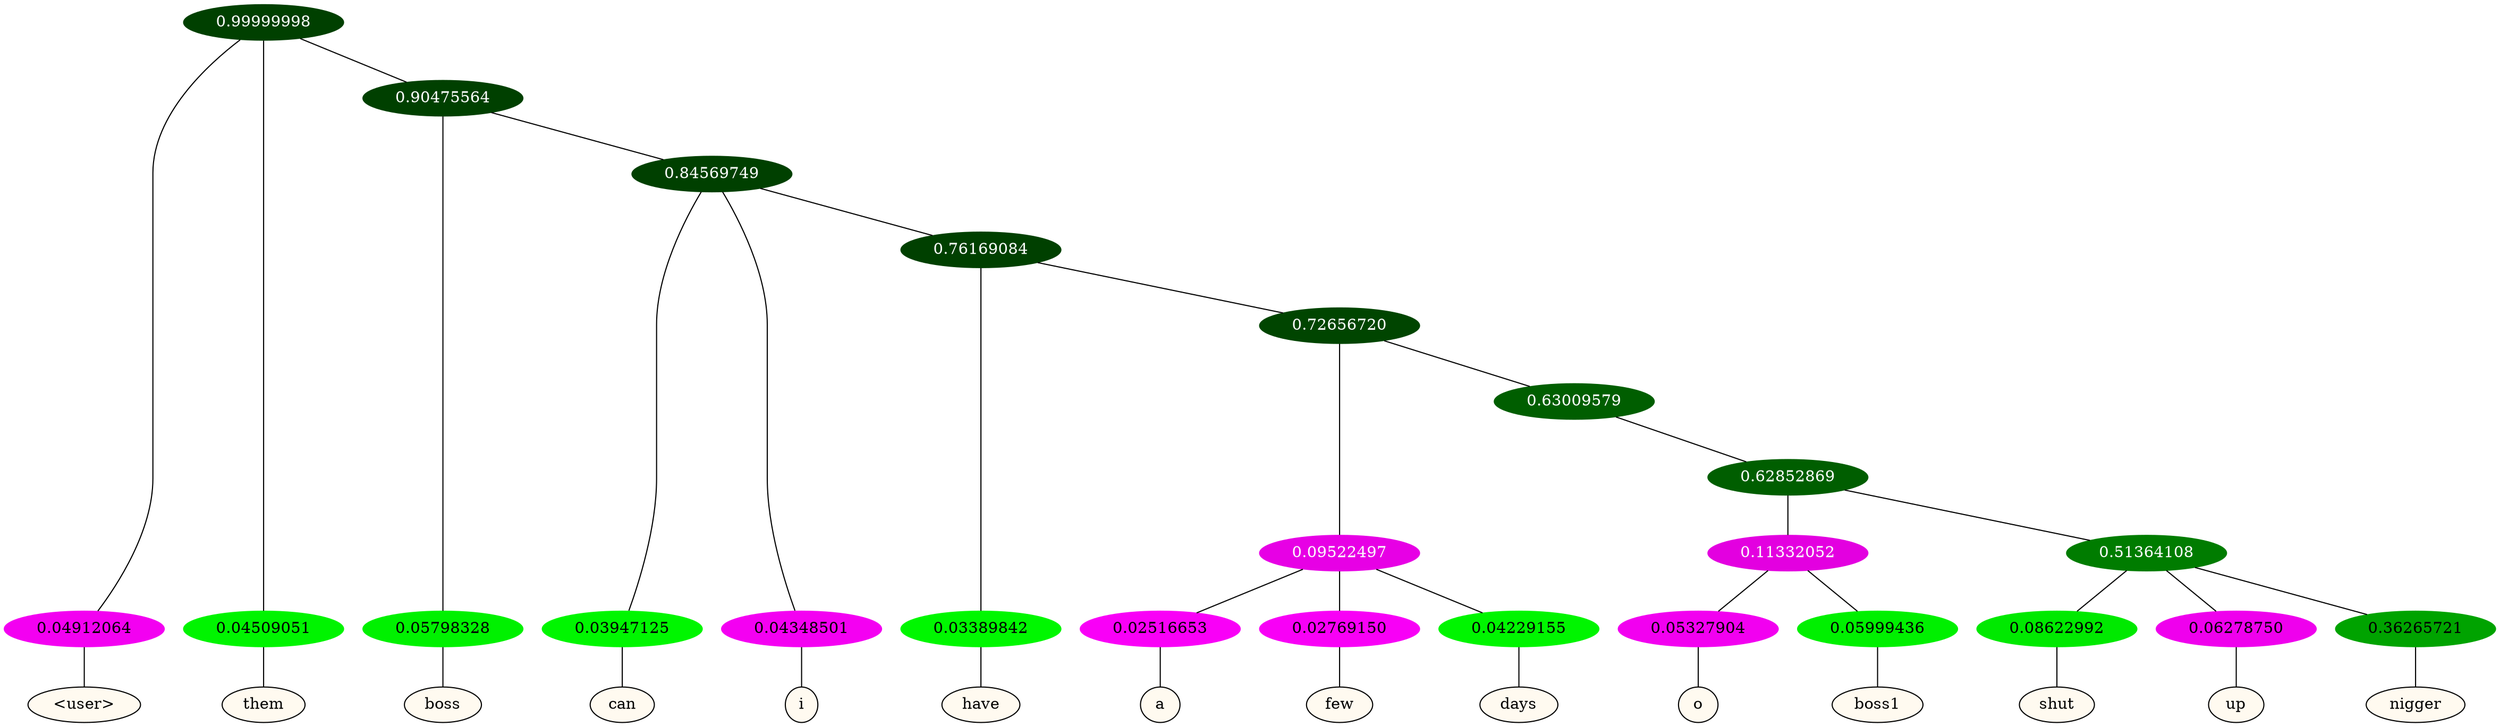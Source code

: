 graph {
	node [format=png height=0.15 nodesep=0.001 ordering=out overlap=prism overlap_scaling=0.01 ranksep=0.001 ratio=0.2 style=filled width=0.15]
	{
		rank=same
		a_w_1 [label="\<user\>" color=black fillcolor=floralwhite style="filled,solid"]
		a_w_2 [label=them color=black fillcolor=floralwhite style="filled,solid"]
		a_w_4 [label=boss color=black fillcolor=floralwhite style="filled,solid"]
		a_w_6 [label=can color=black fillcolor=floralwhite style="filled,solid"]
		a_w_7 [label=i color=black fillcolor=floralwhite style="filled,solid"]
		a_w_9 [label=have color=black fillcolor=floralwhite style="filled,solid"]
		a_w_13 [label=a color=black fillcolor=floralwhite style="filled,solid"]
		a_w_14 [label=few color=black fillcolor=floralwhite style="filled,solid"]
		a_w_15 [label=days color=black fillcolor=floralwhite style="filled,solid"]
		a_w_19 [label=o color=black fillcolor=floralwhite style="filled,solid"]
		a_w_20 [label=boss1 color=black fillcolor=floralwhite style="filled,solid"]
		a_w_21 [label=shut color=black fillcolor=floralwhite style="filled,solid"]
		a_w_22 [label=up color=black fillcolor=floralwhite style="filled,solid"]
		a_w_23 [label=nigger color=black fillcolor=floralwhite style="filled,solid"]
	}
	a_n_1 -- a_w_1
	a_n_2 -- a_w_2
	a_n_4 -- a_w_4
	a_n_6 -- a_w_6
	a_n_7 -- a_w_7
	a_n_9 -- a_w_9
	a_n_13 -- a_w_13
	a_n_14 -- a_w_14
	a_n_15 -- a_w_15
	a_n_19 -- a_w_19
	a_n_20 -- a_w_20
	a_n_21 -- a_w_21
	a_n_22 -- a_w_22
	a_n_23 -- a_w_23
	{
		rank=same
		a_n_1 [label=0.04912064 color="0.835 1.000 0.951" fontcolor=black]
		a_n_2 [label=0.04509051 color="0.334 1.000 0.955" fontcolor=black]
		a_n_4 [label=0.05798328 color="0.334 1.000 0.942" fontcolor=black]
		a_n_6 [label=0.03947125 color="0.334 1.000 0.961" fontcolor=black]
		a_n_7 [label=0.04348501 color="0.835 1.000 0.957" fontcolor=black]
		a_n_9 [label=0.03389842 color="0.334 1.000 0.966" fontcolor=black]
		a_n_13 [label=0.02516653 color="0.835 1.000 0.975" fontcolor=black]
		a_n_14 [label=0.02769150 color="0.835 1.000 0.972" fontcolor=black]
		a_n_15 [label=0.04229155 color="0.334 1.000 0.958" fontcolor=black]
		a_n_19 [label=0.05327904 color="0.835 1.000 0.947" fontcolor=black]
		a_n_20 [label=0.05999436 color="0.334 1.000 0.940" fontcolor=black]
		a_n_21 [label=0.08622992 color="0.334 1.000 0.914" fontcolor=black]
		a_n_22 [label=0.06278750 color="0.835 1.000 0.937" fontcolor=black]
		a_n_23 [label=0.36265721 color="0.334 1.000 0.637" fontcolor=black]
	}
	a_n_0 [label=0.99999998 color="0.334 1.000 0.250" fontcolor=grey99]
	a_n_0 -- a_n_1
	a_n_0 -- a_n_2
	a_n_3 [label=0.90475564 color="0.334 1.000 0.250" fontcolor=grey99]
	a_n_0 -- a_n_3
	a_n_3 -- a_n_4
	a_n_5 [label=0.84569749 color="0.334 1.000 0.250" fontcolor=grey99]
	a_n_3 -- a_n_5
	a_n_5 -- a_n_6
	a_n_5 -- a_n_7
	a_n_8 [label=0.76169084 color="0.334 1.000 0.250" fontcolor=grey99]
	a_n_5 -- a_n_8
	a_n_8 -- a_n_9
	a_n_10 [label=0.72656720 color="0.334 1.000 0.273" fontcolor=grey99]
	a_n_8 -- a_n_10
	a_n_11 [label=0.09522497 color="0.835 1.000 0.905" fontcolor=grey99]
	a_n_10 -- a_n_11
	a_n_12 [label=0.63009579 color="0.334 1.000 0.370" fontcolor=grey99]
	a_n_10 -- a_n_12
	a_n_11 -- a_n_13
	a_n_11 -- a_n_14
	a_n_11 -- a_n_15
	a_n_16 [label=0.62852869 color="0.334 1.000 0.371" fontcolor=grey99]
	a_n_12 -- a_n_16
	a_n_17 [label=0.11332052 color="0.835 1.000 0.887" fontcolor=grey99]
	a_n_16 -- a_n_17
	a_n_18 [label=0.51364108 color="0.334 1.000 0.486" fontcolor=grey99]
	a_n_16 -- a_n_18
	a_n_17 -- a_n_19
	a_n_17 -- a_n_20
	a_n_18 -- a_n_21
	a_n_18 -- a_n_22
	a_n_18 -- a_n_23
}
